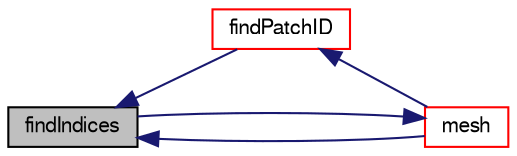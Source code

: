 digraph "findIndices"
{
  bgcolor="transparent";
  edge [fontname="FreeSans",fontsize="10",labelfontname="FreeSans",labelfontsize="10"];
  node [fontname="FreeSans",fontsize="10",shape=record];
  rankdir="LR";
  Node430 [label="findIndices",height=0.2,width=0.4,color="black", fillcolor="grey75", style="filled", fontcolor="black"];
  Node430 -> Node431 [dir="back",color="midnightblue",fontsize="10",style="solid",fontname="FreeSans"];
  Node431 [label="findPatchID",height=0.2,width=0.4,color="red",URL="$a22762.html#ac89fe0aab9fe12bd4f0d3807495fe72b",tooltip="Find patch index given a name. "];
  Node431 -> Node432 [dir="back",color="midnightblue",fontsize="10",style="solid",fontname="FreeSans"];
  Node432 [label="mesh",height=0.2,width=0.4,color="red",URL="$a22762.html#a470f06cfb9b6ee887cd85d63de275607",tooltip="Return the mesh reference. "];
  Node432 -> Node430 [dir="back",color="midnightblue",fontsize="10",style="solid",fontname="FreeSans"];
  Node430 -> Node432 [dir="back",color="midnightblue",fontsize="10",style="solid",fontname="FreeSans"];
}
